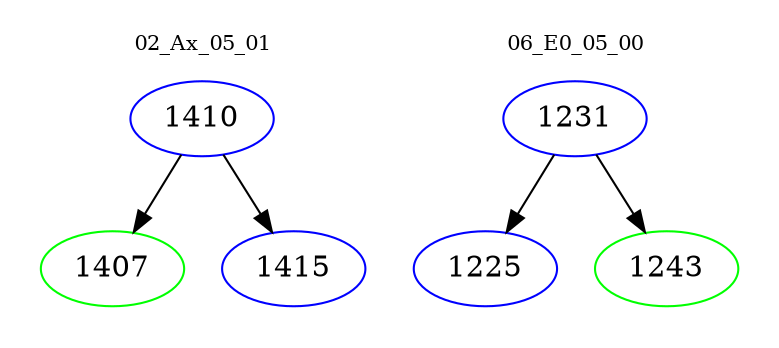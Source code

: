 digraph{
subgraph cluster_0 {
color = white
label = "02_Ax_05_01";
fontsize=10;
T0_1410 [label="1410", color="blue"]
T0_1410 -> T0_1407 [color="black"]
T0_1407 [label="1407", color="green"]
T0_1410 -> T0_1415 [color="black"]
T0_1415 [label="1415", color="blue"]
}
subgraph cluster_1 {
color = white
label = "06_E0_05_00";
fontsize=10;
T1_1231 [label="1231", color="blue"]
T1_1231 -> T1_1225 [color="black"]
T1_1225 [label="1225", color="blue"]
T1_1231 -> T1_1243 [color="black"]
T1_1243 [label="1243", color="green"]
}
}
